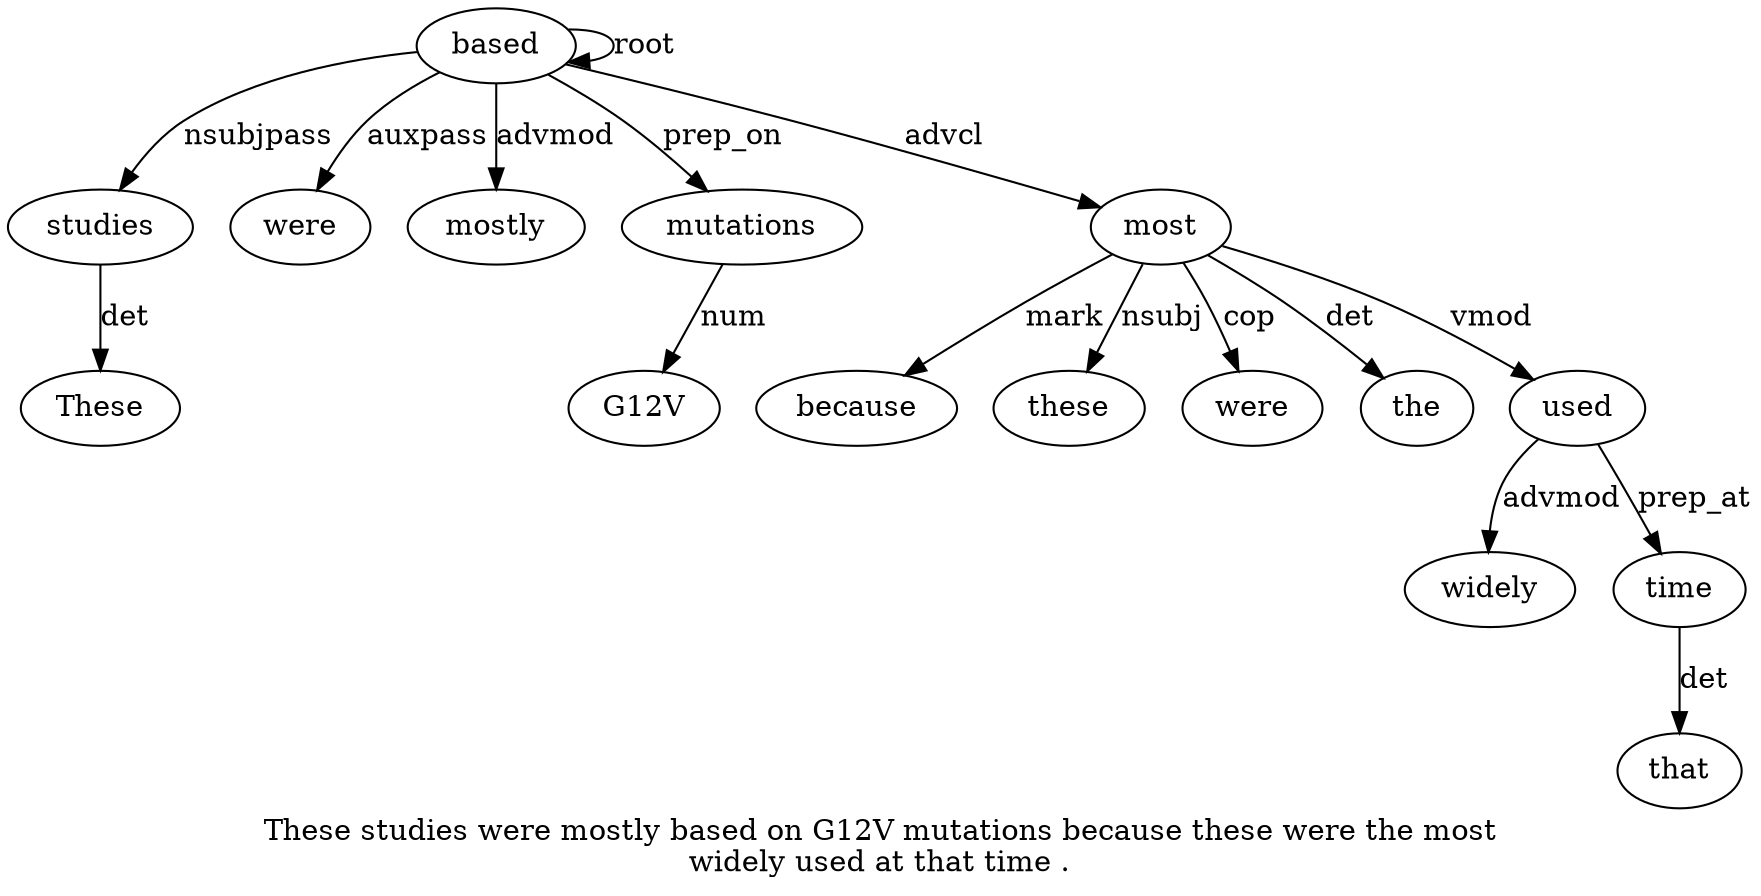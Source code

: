 digraph "These studies were mostly based on G12V mutations because these were the most widely used at that time ." {
label="These studies were mostly based on G12V mutations because these were the most
widely used at that time .";
studies2 [style=filled, fillcolor=white, label=studies];
These1 [style=filled, fillcolor=white, label=These];
studies2 -> These1  [label=det];
based5 [style=filled, fillcolor=white, label=based];
based5 -> studies2  [label=nsubjpass];
were3 [style=filled, fillcolor=white, label=were];
based5 -> were3  [label=auxpass];
mostly4 [style=filled, fillcolor=white, label=mostly];
based5 -> mostly4  [label=advmod];
based5 -> based5  [label=root];
mutations8 [style=filled, fillcolor=white, label=mutations];
G12V7 [style=filled, fillcolor=white, label=G12V];
mutations8 -> G12V7  [label=num];
based5 -> mutations8  [label=prep_on];
most13 [style=filled, fillcolor=white, label=most];
because9 [style=filled, fillcolor=white, label=because];
most13 -> because9  [label=mark];
these10 [style=filled, fillcolor=white, label=these];
most13 -> these10  [label=nsubj];
were11 [style=filled, fillcolor=white, label=were];
most13 -> were11  [label=cop];
the12 [style=filled, fillcolor=white, label=the];
most13 -> the12  [label=det];
based5 -> most13  [label=advcl];
used15 [style=filled, fillcolor=white, label=used];
widely14 [style=filled, fillcolor=white, label=widely];
used15 -> widely14  [label=advmod];
most13 -> used15  [label=vmod];
time18 [style=filled, fillcolor=white, label=time];
that17 [style=filled, fillcolor=white, label=that];
time18 -> that17  [label=det];
used15 -> time18  [label=prep_at];
}
